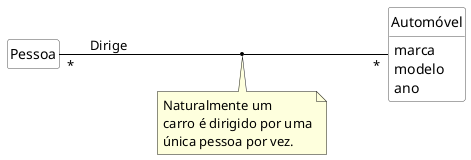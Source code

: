 @startuml mod05ima08
hide circle
hide methods
hide empty members

skinparam class {
    BackgroundColor White
    ArrowColor Black
    BorderColor #505050
}
skinparam ClassAttributeIconSize 0
class "Pessoa" as pe
class "Automóvel" as au
au : marca
au : modelo
au : ano
note "Naturalmente um\ncarro é dirigido por uma\núnica pessoa por vez." as na
left to right direction
pe "*"--"*" au : Dirige
(pe,au) .. na
@enduml